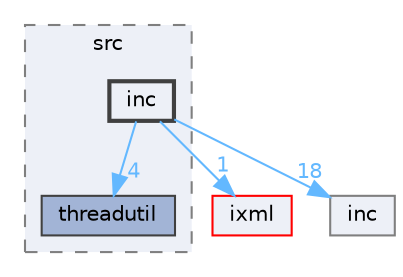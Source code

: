 digraph "/Users/mylhyz/Downloads/libupnp-1.14.18/upnp/src/inc"
{
 // LATEX_PDF_SIZE
  bgcolor="transparent";
  edge [fontname=Helvetica,fontsize=10,labelfontname=Helvetica,labelfontsize=10];
  node [fontname=Helvetica,fontsize=10,shape=box,height=0.2,width=0.4];
  compound=true
  subgraph clusterdir_9eafd26b178b581de33acfe950a9348a {
    graph [ bgcolor="#edf0f7", pencolor="grey50", label="src", fontname=Helvetica,fontsize=10 style="filled,dashed", URL="dir_9eafd26b178b581de33acfe950a9348a.html",tooltip=""]
  dir_b55379a609a24e9497a7ea9c4103a8a7 [label="threadutil", fillcolor="#a2b4d6", color="grey25", style="filled", URL="dir_b55379a609a24e9497a7ea9c4103a8a7.html",tooltip=""];
  dir_be5f34028fa5c62f24311a29a5bbedc5 [label="inc", fillcolor="#edf0f7", color="grey25", style="filled,bold", URL="dir_be5f34028fa5c62f24311a29a5bbedc5.html",tooltip=""];
  }
  dir_31beb016aa6d7229478e8618a61a6722 [label="ixml", fillcolor="#edf0f7", color="red", style="filled", URL="dir_31beb016aa6d7229478e8618a61a6722.html",tooltip=""];
  dir_3da35c713fa963ae049913675ac870d6 [label="inc", fillcolor="#edf0f7", color="grey50", style="filled", URL="dir_3da35c713fa963ae049913675ac870d6.html",tooltip=""];
  dir_be5f34028fa5c62f24311a29a5bbedc5->dir_31beb016aa6d7229478e8618a61a6722 [headlabel="1", labeldistance=1.5 headhref="dir_000010_000011.html" href="dir_000010_000011.html" color="steelblue1" fontcolor="steelblue1"];
  dir_be5f34028fa5c62f24311a29a5bbedc5->dir_3da35c713fa963ae049913675ac870d6 [headlabel="18", labeldistance=1.5 headhref="dir_000010_000009.html" href="dir_000010_000009.html" color="steelblue1" fontcolor="steelblue1"];
  dir_be5f34028fa5c62f24311a29a5bbedc5->dir_b55379a609a24e9497a7ea9c4103a8a7 [headlabel="4", labeldistance=1.5 headhref="dir_000010_000021.html" href="dir_000010_000021.html" color="steelblue1" fontcolor="steelblue1"];
}

